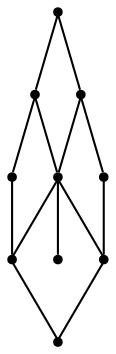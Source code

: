 graph {
  node [shape=point,comment="{\"directed\":false,\"doi\":\"10.1007/978-3-540-31843-9_19\",\"figure\":\"7 (5)\"}"]

  v0 [pos="593.8135833030524,250.91126759847015"]
  v1 [pos="593.8135833030524,344.31540171305346"]
  v2 [pos="500.38994935501455,344.31540171305346"]
  v3 [pos="562.6713412972383,282.044537862142"]
  v4 [pos="562.6713412972383,375.4518508911134"]
  v5 [pos="469.2497819767442,375.4518508911134"]
  v6 [pos="562.6713412972383,468.8570658365887"]
  v7 [pos="531.5322072583576,313.1820678710938"]
  v8 [pos="531.5322072583576,406.58626556396496"]
  v9 [pos="438.1064907340117,406.58626556396496"]

  v0 -- v1 [id="-1",pos="593.8135833030524,250.91126759847015 593.8135833030524,344.31540171305346 593.8135833030524,344.31540171305346 593.8135833030524,344.31540171305346"]
  v9 -- v5 [id="-2",pos="438.1064907340117,406.58626556396496 469.2497819767442,375.4518508911134 469.2497819767442,375.4518508911134 469.2497819767442,375.4518508911134"]
  v5 -- v2 [id="-3",pos="469.2497819767442,375.4518508911134 500.38994935501455,344.31540171305346 500.38994935501455,344.31540171305346 500.38994935501455,344.31540171305346"]
  v8 -- v9 [id="-4",pos="531.5322072583576,406.58626556396496 438.1064907340117,406.58626556396496 438.1064907340117,406.58626556396496 438.1064907340117,406.58626556396496"]
  v8 -- v4 [id="-5",pos="531.5322072583576,406.58626556396496 562.6713412972383,375.4518508911134 562.6713412972383,375.4518508911134 562.6713412972383,375.4518508911134"]
  v7 -- v8 [id="-6",pos="531.5322072583576,313.1820678710938 531.5322072583576,406.58626556396496 531.5322072583576,406.58626556396496 531.5322072583576,406.58626556396496"]
  v7 -- v3 [id="-7",pos="531.5322072583576,313.1820678710938 562.6713412972383,282.044537862142 562.6713412972383,282.044537862142 562.6713412972383,282.044537862142"]
  v4 -- v6 [id="-8",pos="562.6713412972383,375.4518508911134 562.6713412972383,468.8570658365887 562.6713412972383,468.8570658365887 562.6713412972383,468.8570658365887"]
  v4 -- v5 [id="-9",pos="562.6713412972383,375.4518508911134 469.2497819767442,375.4518508911134 469.2497819767442,375.4518508911134 469.2497819767442,375.4518508911134"]
  v4 -- v1 [id="-10",pos="562.6713412972383,375.4518508911134 593.8135833030524,344.31540171305346 593.8135833030524,344.31540171305346 593.8135833030524,344.31540171305346"]
  v3 -- v0 [id="-11",pos="562.6713412972383,282.044537862142 593.8135833030524,250.91126759847015 593.8135833030524,250.91126759847015 593.8135833030524,250.91126759847015"]
  v3 -- v4 [id="-12",pos="562.6713412972383,282.044537862142 562.6713412972383,375.4518508911134 562.6713412972383,375.4518508911134 562.6713412972383,375.4518508911134"]
  v1 -- v2 [id="-13",pos="593.8135833030524,344.31540171305346 500.38994935501455,344.31540171305346 500.38994935501455,344.31540171305346 500.38994935501455,344.31540171305346"]
}